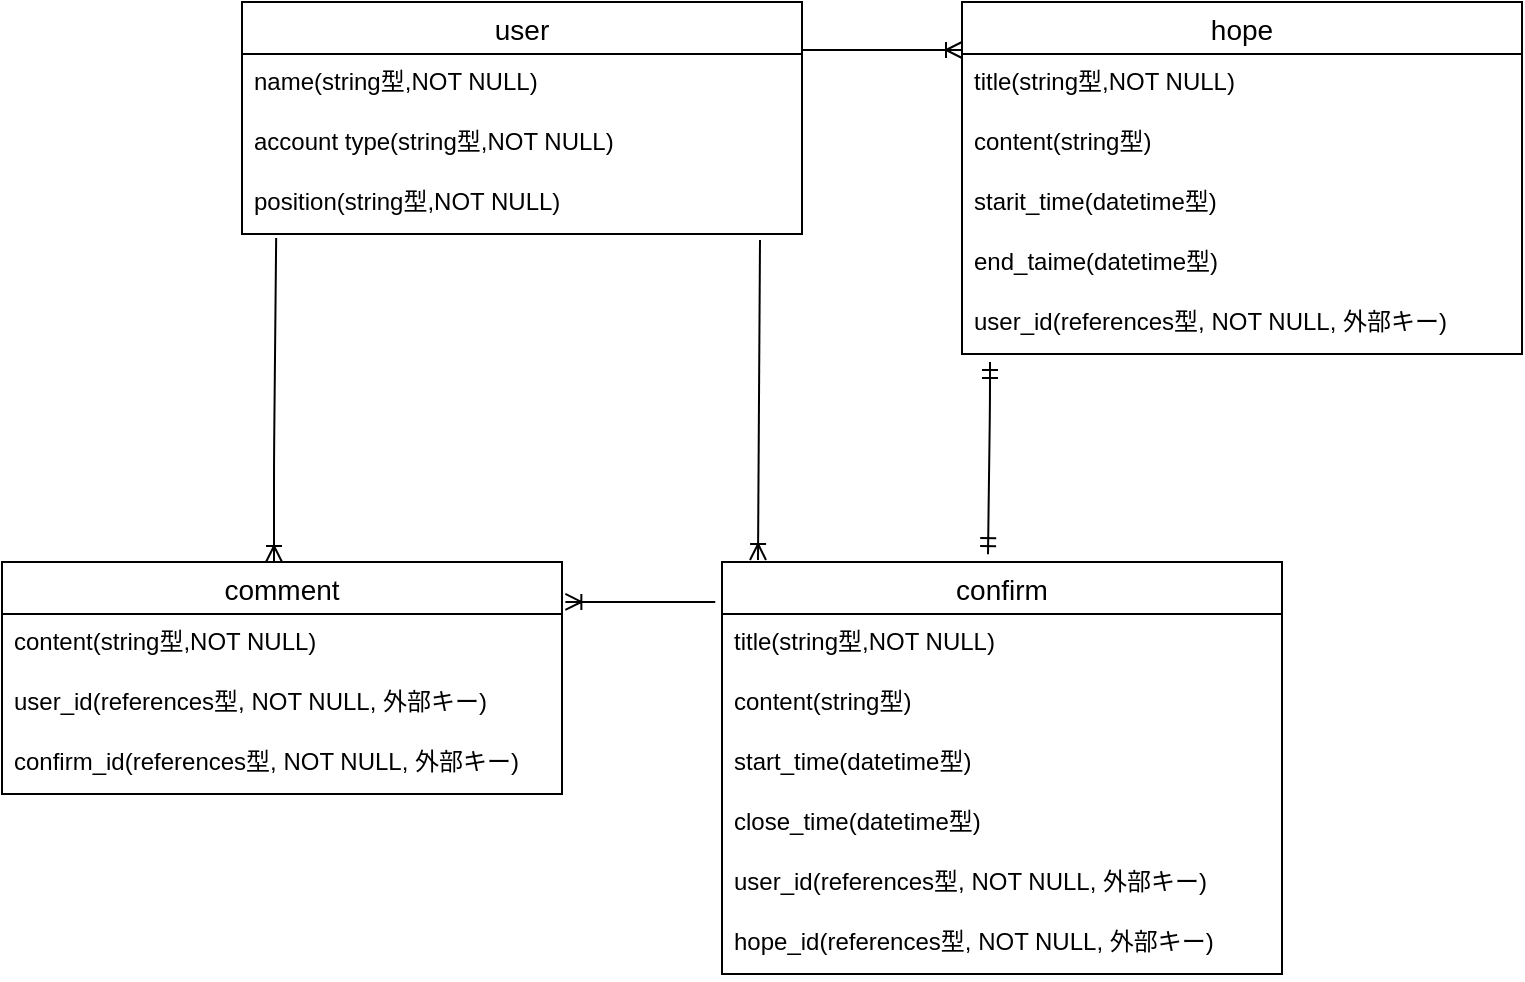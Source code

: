 <mxfile>
    <diagram id="04ZRqsbE4-WYHAA8QStU" name="ER図">
        <mxGraphModel dx="596" dy="520" grid="1" gridSize="10" guides="1" tooltips="1" connect="1" arrows="1" fold="1" page="1" pageScale="1" pageWidth="1654" pageHeight="1169" math="0" shadow="0">
            <root>
                <mxCell id="0"/>
                <mxCell id="1" parent="0"/>
                <mxCell id="6" value="user" style="swimlane;fontStyle=0;childLayout=stackLayout;horizontal=1;startSize=26;horizontalStack=0;resizeParent=1;resizeParentMax=0;resizeLast=0;collapsible=1;marginBottom=0;align=center;fontSize=14;" parent="1" vertex="1">
                    <mxGeometry x="400" y="120" width="280" height="116" as="geometry"/>
                </mxCell>
                <mxCell id="7" value="name(string型,NOT NULL)" style="text;strokeColor=none;fillColor=none;spacingLeft=4;spacingRight=4;overflow=hidden;rotatable=0;points=[[0,0.5],[1,0.5]];portConstraint=eastwest;fontSize=12;" parent="6" vertex="1">
                    <mxGeometry y="26" width="280" height="30" as="geometry"/>
                </mxCell>
                <mxCell id="11" value="account type(string型,NOT NULL)" style="text;strokeColor=none;fillColor=none;spacingLeft=4;spacingRight=4;overflow=hidden;rotatable=0;points=[[0,0.5],[1,0.5]];portConstraint=eastwest;fontSize=12;" parent="6" vertex="1">
                    <mxGeometry y="56" width="280" height="30" as="geometry"/>
                </mxCell>
                <mxCell id="17" value="position(string型,NOT NULL)" style="text;strokeColor=none;fillColor=none;spacingLeft=4;spacingRight=4;overflow=hidden;rotatable=0;points=[[0,0.5],[1,0.5]];portConstraint=eastwest;fontSize=12;" parent="6" vertex="1">
                    <mxGeometry y="86" width="280" height="30" as="geometry"/>
                </mxCell>
                <mxCell id="12" value="confirm" style="swimlane;fontStyle=0;childLayout=stackLayout;horizontal=1;startSize=26;horizontalStack=0;resizeParent=1;resizeParentMax=0;resizeLast=0;collapsible=1;marginBottom=0;align=center;fontSize=14;" parent="1" vertex="1">
                    <mxGeometry x="640" y="400" width="280" height="206" as="geometry"/>
                </mxCell>
                <mxCell id="13" value="title(string型,NOT NULL)" style="text;strokeColor=none;fillColor=none;spacingLeft=4;spacingRight=4;overflow=hidden;rotatable=0;points=[[0,0.5],[1,0.5]];portConstraint=eastwest;fontSize=12;" parent="12" vertex="1">
                    <mxGeometry y="26" width="280" height="30" as="geometry"/>
                </mxCell>
                <mxCell id="26" value="content(string型)" style="text;strokeColor=none;fillColor=none;spacingLeft=4;spacingRight=4;overflow=hidden;rotatable=0;points=[[0,0.5],[1,0.5]];portConstraint=eastwest;fontSize=12;" parent="12" vertex="1">
                    <mxGeometry y="56" width="280" height="30" as="geometry"/>
                </mxCell>
                <mxCell id="27" value="start_time(datetime型)" style="text;strokeColor=none;fillColor=none;spacingLeft=4;spacingRight=4;overflow=hidden;rotatable=0;points=[[0,0.5],[1,0.5]];portConstraint=eastwest;fontSize=12;" parent="12" vertex="1">
                    <mxGeometry y="86" width="280" height="30" as="geometry"/>
                </mxCell>
                <mxCell id="28" value="close_time(datetime型)" style="text;strokeColor=none;fillColor=none;spacingLeft=4;spacingRight=4;overflow=hidden;rotatable=0;points=[[0,0.5],[1,0.5]];portConstraint=eastwest;fontSize=12;" parent="12" vertex="1">
                    <mxGeometry y="116" width="280" height="30" as="geometry"/>
                </mxCell>
                <mxCell id="45" value="user_id(references型, NOT NULL, 外部キー)" style="text;strokeColor=none;fillColor=none;spacingLeft=4;spacingRight=4;overflow=hidden;rotatable=0;points=[[0,0.5],[1,0.5]];portConstraint=eastwest;fontSize=12;" parent="12" vertex="1">
                    <mxGeometry y="146" width="280" height="30" as="geometry"/>
                </mxCell>
                <mxCell id="48" value="hope_id(references型, NOT NULL, 外部キー)" style="text;strokeColor=none;fillColor=none;spacingLeft=4;spacingRight=4;overflow=hidden;rotatable=0;points=[[0,0.5],[1,0.5]];portConstraint=eastwest;fontSize=12;" parent="12" vertex="1">
                    <mxGeometry y="176" width="280" height="30" as="geometry"/>
                </mxCell>
                <mxCell id="22" value="hope" style="swimlane;fontStyle=0;childLayout=stackLayout;horizontal=1;startSize=26;horizontalStack=0;resizeParent=1;resizeParentMax=0;resizeLast=0;collapsible=1;marginBottom=0;align=center;fontSize=14;" parent="1" vertex="1">
                    <mxGeometry x="760" y="120" width="280" height="176" as="geometry"/>
                </mxCell>
                <mxCell id="23" value="title(string型,NOT NULL)" style="text;strokeColor=none;fillColor=none;spacingLeft=4;spacingRight=4;overflow=hidden;rotatable=0;points=[[0,0.5],[1,0.5]];portConstraint=eastwest;fontSize=12;" parent="22" vertex="1">
                    <mxGeometry y="26" width="280" height="30" as="geometry"/>
                </mxCell>
                <mxCell id="24" value="content(string型)" style="text;strokeColor=none;fillColor=none;spacingLeft=4;spacingRight=4;overflow=hidden;rotatable=0;points=[[0,0.5],[1,0.5]];portConstraint=eastwest;fontSize=12;" parent="22" vertex="1">
                    <mxGeometry y="56" width="280" height="30" as="geometry"/>
                </mxCell>
                <mxCell id="25" value="starit_time(datetime型)" style="text;strokeColor=none;fillColor=none;spacingLeft=4;spacingRight=4;overflow=hidden;rotatable=0;points=[[0,0.5],[1,0.5]];portConstraint=eastwest;fontSize=12;" parent="22" vertex="1">
                    <mxGeometry y="86" width="280" height="30" as="geometry"/>
                </mxCell>
                <mxCell id="29" value="end_taime(datetime型)" style="text;strokeColor=none;fillColor=none;spacingLeft=4;spacingRight=4;overflow=hidden;rotatable=0;points=[[0,0.5],[1,0.5]];portConstraint=eastwest;fontSize=12;" parent="22" vertex="1">
                    <mxGeometry y="116" width="280" height="30" as="geometry"/>
                </mxCell>
                <mxCell id="44" value="user_id(references型, NOT NULL, 外部キー)" style="text;strokeColor=none;fillColor=none;spacingLeft=4;spacingRight=4;overflow=hidden;rotatable=0;points=[[0,0.5],[1,0.5]];portConstraint=eastwest;fontSize=12;" parent="22" vertex="1">
                    <mxGeometry y="146" width="280" height="30" as="geometry"/>
                </mxCell>
                <mxCell id="30" value="comment" style="swimlane;fontStyle=0;childLayout=stackLayout;horizontal=1;startSize=26;horizontalStack=0;resizeParent=1;resizeParentMax=0;resizeLast=0;collapsible=1;marginBottom=0;align=center;fontSize=14;" parent="1" vertex="1">
                    <mxGeometry x="280" y="400" width="280" height="116" as="geometry"/>
                </mxCell>
                <mxCell id="33" value="content(string型,NOT NULL)" style="text;strokeColor=none;fillColor=none;spacingLeft=4;spacingRight=4;overflow=hidden;rotatable=0;points=[[0,0.5],[1,0.5]];portConstraint=eastwest;fontSize=12;" parent="30" vertex="1">
                    <mxGeometry y="26" width="280" height="30" as="geometry"/>
                </mxCell>
                <mxCell id="46" value="user_id(references型, NOT NULL, 外部キー)" style="text;strokeColor=none;fillColor=none;spacingLeft=4;spacingRight=4;overflow=hidden;rotatable=0;points=[[0,0.5],[1,0.5]];portConstraint=eastwest;fontSize=12;" parent="30" vertex="1">
                    <mxGeometry y="56" width="280" height="30" as="geometry"/>
                </mxCell>
                <mxCell id="47" value="confirm_id(references型, NOT NULL, 外部キー)" style="text;strokeColor=none;fillColor=none;spacingLeft=4;spacingRight=4;overflow=hidden;rotatable=0;points=[[0,0.5],[1,0.5]];portConstraint=eastwest;fontSize=12;" parent="30" vertex="1">
                    <mxGeometry y="86" width="280" height="30" as="geometry"/>
                </mxCell>
                <mxCell id="35" value="" style="edgeStyle=entityRelationEdgeStyle;fontSize=12;html=1;endArrow=ERoneToMany;" parent="1" edge="1">
                    <mxGeometry width="100" height="100" relative="1" as="geometry">
                        <mxPoint x="680" y="144" as="sourcePoint"/>
                        <mxPoint x="760" y="144" as="targetPoint"/>
                    </mxGeometry>
                </mxCell>
                <mxCell id="38" value="" style="fontSize=12;html=1;endArrow=ERmandOne;startArrow=ERmandOne;exitX=0.475;exitY=-0.019;exitDx=0;exitDy=0;exitPerimeter=0;" parent="1" source="12" edge="1">
                    <mxGeometry width="100" height="100" relative="1" as="geometry">
                        <mxPoint x="650" y="380" as="sourcePoint"/>
                        <mxPoint x="774" y="300" as="targetPoint"/>
                        <Array as="points">
                            <mxPoint x="774" y="320"/>
                        </Array>
                    </mxGeometry>
                </mxCell>
                <mxCell id="39" value="" style="fontSize=12;html=1;endArrow=ERoneToMany;exitX=0.061;exitY=1.067;exitDx=0;exitDy=0;exitPerimeter=0;" parent="1" source="17" edge="1">
                    <mxGeometry width="100" height="100" relative="1" as="geometry">
                        <mxPoint x="415.96" y="269" as="sourcePoint"/>
                        <mxPoint x="416" y="400" as="targetPoint"/>
                        <Array as="points">
                            <mxPoint x="416" y="350"/>
                        </Array>
                    </mxGeometry>
                </mxCell>
                <mxCell id="40" value="" style="fontSize=12;html=1;endArrow=ERoneToMany;exitX=-0.012;exitY=0.097;exitDx=0;exitDy=0;exitPerimeter=0;entryX=1.006;entryY=0.172;entryDx=0;entryDy=0;entryPerimeter=0;" parent="1" source="12" target="30" edge="1">
                    <mxGeometry width="100" height="100" relative="1" as="geometry">
                        <mxPoint x="590" y="296" as="sourcePoint"/>
                        <mxPoint x="590" y="397" as="targetPoint"/>
                    </mxGeometry>
                </mxCell>
                <mxCell id="41" value="" style="fontSize=12;html=1;endArrow=ERoneToMany;exitX=0.925;exitY=1.1;exitDx=0;exitDy=0;exitPerimeter=0;" parent="1" source="17" edge="1">
                    <mxGeometry width="100" height="100" relative="1" as="geometry">
                        <mxPoint x="658" y="270" as="sourcePoint"/>
                        <mxPoint x="658" y="399" as="targetPoint"/>
                    </mxGeometry>
                </mxCell>
            </root>
        </mxGraphModel>
    </diagram>
    <diagram id="rK96S78wzVSVzZLeyd-q" name="Active Hash">
        <mxGraphModel dx="596" dy="520" grid="1" gridSize="10" guides="1" tooltips="1" connect="1" arrows="1" fold="1" page="1" pageScale="1" pageWidth="1654" pageHeight="1169" math="0" shadow="0">
            <root>
                <mxCell id="PdSw7IZ01CfhY0pS9zX5-0"/>
                <mxCell id="PdSw7IZ01CfhY0pS9zX5-1" parent="PdSw7IZ01CfhY0pS9zX5-0"/>
                <mxCell id="Ro9YcjFFpDEV7tMNc0ep-0" value="status" style="swimlane;fontStyle=0;childLayout=stackLayout;horizontal=1;startSize=26;horizontalStack=0;resizeParent=1;resizeParentMax=0;resizeLast=0;collapsible=1;marginBottom=0;align=center;fontSize=14;" parent="PdSw7IZ01CfhY0pS9zX5-1" vertex="1">
                    <mxGeometry x="160" y="120" width="160" height="146" as="geometry"/>
                </mxCell>
                <mxCell id="Ro9YcjFFpDEV7tMNc0ep-1" value="id: 1, name: '---'" style="text;strokeColor=none;fillColor=none;spacingLeft=4;spacingRight=4;overflow=hidden;rotatable=0;points=[[0,0.5],[1,0.5]];portConstraint=eastwest;fontSize=12;" parent="Ro9YcjFFpDEV7tMNc0ep-0" vertex="1">
                    <mxGeometry y="26" width="160" height="30" as="geometry"/>
                </mxCell>
                <mxCell id="Ro9YcjFFpDEV7tMNc0ep-2" value="id: 2, name: '出勤'" style="text;strokeColor=none;fillColor=none;spacingLeft=4;spacingRight=4;overflow=hidden;rotatable=0;points=[[0,0.5],[1,0.5]];portConstraint=eastwest;fontSize=12;" parent="Ro9YcjFFpDEV7tMNc0ep-0" vertex="1">
                    <mxGeometry y="56" width="160" height="30" as="geometry"/>
                </mxCell>
                <mxCell id="Ro9YcjFFpDEV7tMNc0ep-3" value="id: 3, name: '公休'" style="text;strokeColor=none;fillColor=none;spacingLeft=4;spacingRight=4;overflow=hidden;rotatable=0;points=[[0,0.5],[1,0.5]];portConstraint=eastwest;fontSize=12;" parent="Ro9YcjFFpDEV7tMNc0ep-0" vertex="1">
                    <mxGeometry y="86" width="160" height="30" as="geometry"/>
                </mxCell>
                <mxCell id="Ro9YcjFFpDEV7tMNc0ep-4" value="id: 4, name: '有休'" style="text;strokeColor=none;fillColor=none;spacingLeft=4;spacingRight=4;overflow=hidden;rotatable=0;points=[[0,0.5],[1,0.5]];portConstraint=eastwest;fontSize=12;" parent="Ro9YcjFFpDEV7tMNc0ep-0" vertex="1">
                    <mxGeometry y="116" width="160" height="30" as="geometry"/>
                </mxCell>
                <mxCell id="Ro9YcjFFpDEV7tMNc0ep-5" value="hour" style="swimlane;fontStyle=0;childLayout=stackLayout;horizontal=1;startSize=26;horizontalStack=0;resizeParent=1;resizeParentMax=0;resizeLast=0;collapsible=1;marginBottom=0;align=center;fontSize=14;" parent="PdSw7IZ01CfhY0pS9zX5-1" vertex="1">
                    <mxGeometry x="400" y="120" width="160" height="780" as="geometry"/>
                </mxCell>
                <mxCell id="Ro9YcjFFpDEV7tMNc0ep-6" value="id: 1, name: '---'" style="text;strokeColor=none;fillColor=none;spacingLeft=4;spacingRight=4;overflow=hidden;rotatable=0;points=[[0,0.5],[1,0.5]];portConstraint=eastwest;fontSize=12;" parent="Ro9YcjFFpDEV7tMNc0ep-5" vertex="1">
                    <mxGeometry y="26" width="160" height="30" as="geometry"/>
                </mxCell>
                <mxCell id="Ro9YcjFFpDEV7tMNc0ep-7" value="id: 2, name: '00'" style="text;strokeColor=none;fillColor=none;spacingLeft=4;spacingRight=4;overflow=hidden;rotatable=0;points=[[0,0.5],[1,0.5]];portConstraint=eastwest;fontSize=12;" parent="Ro9YcjFFpDEV7tMNc0ep-5" vertex="1">
                    <mxGeometry y="56" width="160" height="30" as="geometry"/>
                </mxCell>
                <mxCell id="Ro9YcjFFpDEV7tMNc0ep-8" value="id: 3, name: '01'" style="text;strokeColor=none;fillColor=none;spacingLeft=4;spacingRight=4;overflow=hidden;rotatable=0;points=[[0,0.5],[1,0.5]];portConstraint=eastwest;fontSize=12;" parent="Ro9YcjFFpDEV7tMNc0ep-5" vertex="1">
                    <mxGeometry y="86" width="160" height="34" as="geometry"/>
                </mxCell>
                <mxCell id="Ro9YcjFFpDEV7tMNc0ep-9" value="id: 4, name: '02'" style="text;strokeColor=none;fillColor=none;spacingLeft=4;spacingRight=4;overflow=hidden;rotatable=0;points=[[0,0.5],[1,0.5]];portConstraint=eastwest;fontSize=12;" parent="Ro9YcjFFpDEV7tMNc0ep-5" vertex="1">
                    <mxGeometry y="120" width="160" height="30" as="geometry"/>
                </mxCell>
                <mxCell id="Ro9YcjFFpDEV7tMNc0ep-10" value="id: 5, name: '03'" style="text;strokeColor=none;fillColor=none;spacingLeft=4;spacingRight=4;overflow=hidden;rotatable=0;points=[[0,0.5],[1,0.5]];portConstraint=eastwest;fontSize=12;" parent="Ro9YcjFFpDEV7tMNc0ep-5" vertex="1">
                    <mxGeometry y="150" width="160" height="30" as="geometry"/>
                </mxCell>
                <mxCell id="Ro9YcjFFpDEV7tMNc0ep-11" value="id: 6, name: '04'" style="text;strokeColor=none;fillColor=none;spacingLeft=4;spacingRight=4;overflow=hidden;rotatable=0;points=[[0,0.5],[1,0.5]];portConstraint=eastwest;fontSize=12;" parent="Ro9YcjFFpDEV7tMNc0ep-5" vertex="1">
                    <mxGeometry y="180" width="160" height="30" as="geometry"/>
                </mxCell>
                <mxCell id="Ro9YcjFFpDEV7tMNc0ep-12" value="id: 7, name: '05'" style="text;strokeColor=none;fillColor=none;spacingLeft=4;spacingRight=4;overflow=hidden;rotatable=0;points=[[0,0.5],[1,0.5]];portConstraint=eastwest;fontSize=12;" parent="Ro9YcjFFpDEV7tMNc0ep-5" vertex="1">
                    <mxGeometry y="210" width="160" height="30" as="geometry"/>
                </mxCell>
                <mxCell id="Ro9YcjFFpDEV7tMNc0ep-13" value="id: 8, name: '06'" style="text;strokeColor=none;fillColor=none;spacingLeft=4;spacingRight=4;overflow=hidden;rotatable=0;points=[[0,0.5],[1,0.5]];portConstraint=eastwest;fontSize=12;" parent="Ro9YcjFFpDEV7tMNc0ep-5" vertex="1">
                    <mxGeometry y="240" width="160" height="30" as="geometry"/>
                </mxCell>
                <mxCell id="Ro9YcjFFpDEV7tMNc0ep-14" value="id: 9, name: '07'" style="text;strokeColor=none;fillColor=none;spacingLeft=4;spacingRight=4;overflow=hidden;rotatable=0;points=[[0,0.5],[1,0.5]];portConstraint=eastwest;fontSize=12;" parent="Ro9YcjFFpDEV7tMNc0ep-5" vertex="1">
                    <mxGeometry y="270" width="160" height="30" as="geometry"/>
                </mxCell>
                <mxCell id="Ro9YcjFFpDEV7tMNc0ep-15" value="id: 10, name: '08'" style="text;strokeColor=none;fillColor=none;spacingLeft=4;spacingRight=4;overflow=hidden;rotatable=0;points=[[0,0.5],[1,0.5]];portConstraint=eastwest;fontSize=12;" parent="Ro9YcjFFpDEV7tMNc0ep-5" vertex="1">
                    <mxGeometry y="300" width="160" height="30" as="geometry"/>
                </mxCell>
                <mxCell id="Ro9YcjFFpDEV7tMNc0ep-16" value="id: 11, name: '09'" style="text;strokeColor=none;fillColor=none;spacingLeft=4;spacingRight=4;overflow=hidden;rotatable=0;points=[[0,0.5],[1,0.5]];portConstraint=eastwest;fontSize=12;" parent="Ro9YcjFFpDEV7tMNc0ep-5" vertex="1">
                    <mxGeometry y="330" width="160" height="30" as="geometry"/>
                </mxCell>
                <mxCell id="Ro9YcjFFpDEV7tMNc0ep-17" value="id: 12 name: '10'" style="text;strokeColor=none;fillColor=none;spacingLeft=4;spacingRight=4;overflow=hidden;rotatable=0;points=[[0,0.5],[1,0.5]];portConstraint=eastwest;fontSize=12;" parent="Ro9YcjFFpDEV7tMNc0ep-5" vertex="1">
                    <mxGeometry y="360" width="160" height="30" as="geometry"/>
                </mxCell>
                <mxCell id="Ro9YcjFFpDEV7tMNc0ep-18" value="id: 13, name: '11'" style="text;strokeColor=none;fillColor=none;spacingLeft=4;spacingRight=4;overflow=hidden;rotatable=0;points=[[0,0.5],[1,0.5]];portConstraint=eastwest;fontSize=12;" parent="Ro9YcjFFpDEV7tMNc0ep-5" vertex="1">
                    <mxGeometry y="390" width="160" height="30" as="geometry"/>
                </mxCell>
                <mxCell id="Ro9YcjFFpDEV7tMNc0ep-19" value="id: 14, name: '12'" style="text;strokeColor=none;fillColor=none;spacingLeft=4;spacingRight=4;overflow=hidden;rotatable=0;points=[[0,0.5],[1,0.5]];portConstraint=eastwest;fontSize=12;" parent="Ro9YcjFFpDEV7tMNc0ep-5" vertex="1">
                    <mxGeometry y="420" width="160" height="30" as="geometry"/>
                </mxCell>
                <mxCell id="Ro9YcjFFpDEV7tMNc0ep-20" value="id: 15, name: '13'" style="text;strokeColor=none;fillColor=none;spacingLeft=4;spacingRight=4;overflow=hidden;rotatable=0;points=[[0,0.5],[1,0.5]];portConstraint=eastwest;fontSize=12;" parent="Ro9YcjFFpDEV7tMNc0ep-5" vertex="1">
                    <mxGeometry y="450" width="160" height="30" as="geometry"/>
                </mxCell>
                <mxCell id="Ro9YcjFFpDEV7tMNc0ep-21" value="id: 16, name: '14'" style="text;strokeColor=none;fillColor=none;spacingLeft=4;spacingRight=4;overflow=hidden;rotatable=0;points=[[0,0.5],[1,0.5]];portConstraint=eastwest;fontSize=12;" parent="Ro9YcjFFpDEV7tMNc0ep-5" vertex="1">
                    <mxGeometry y="480" width="160" height="30" as="geometry"/>
                </mxCell>
                <mxCell id="Ro9YcjFFpDEV7tMNc0ep-22" value="id: 17, name: '15'" style="text;strokeColor=none;fillColor=none;spacingLeft=4;spacingRight=4;overflow=hidden;rotatable=0;points=[[0,0.5],[1,0.5]];portConstraint=eastwest;fontSize=12;" parent="Ro9YcjFFpDEV7tMNc0ep-5" vertex="1">
                    <mxGeometry y="510" width="160" height="30" as="geometry"/>
                </mxCell>
                <mxCell id="Ro9YcjFFpDEV7tMNc0ep-23" value="id: 18, name: '16'" style="text;strokeColor=none;fillColor=none;spacingLeft=4;spacingRight=4;overflow=hidden;rotatable=0;points=[[0,0.5],[1,0.5]];portConstraint=eastwest;fontSize=12;" parent="Ro9YcjFFpDEV7tMNc0ep-5" vertex="1">
                    <mxGeometry y="540" width="160" height="30" as="geometry"/>
                </mxCell>
                <mxCell id="Ro9YcjFFpDEV7tMNc0ep-24" value="id: 19, name: '17'" style="text;strokeColor=none;fillColor=none;spacingLeft=4;spacingRight=4;overflow=hidden;rotatable=0;points=[[0,0.5],[1,0.5]];portConstraint=eastwest;fontSize=12;" parent="Ro9YcjFFpDEV7tMNc0ep-5" vertex="1">
                    <mxGeometry y="570" width="160" height="30" as="geometry"/>
                </mxCell>
                <mxCell id="Ro9YcjFFpDEV7tMNc0ep-25" value="id: 20, name: '18'" style="text;strokeColor=none;fillColor=none;spacingLeft=4;spacingRight=4;overflow=hidden;rotatable=0;points=[[0,0.5],[1,0.5]];portConstraint=eastwest;fontSize=12;" parent="Ro9YcjFFpDEV7tMNc0ep-5" vertex="1">
                    <mxGeometry y="600" width="160" height="30" as="geometry"/>
                </mxCell>
                <mxCell id="Ro9YcjFFpDEV7tMNc0ep-26" value="id: 21, name: '19'" style="text;strokeColor=none;fillColor=none;spacingLeft=4;spacingRight=4;overflow=hidden;rotatable=0;points=[[0,0.5],[1,0.5]];portConstraint=eastwest;fontSize=12;" parent="Ro9YcjFFpDEV7tMNc0ep-5" vertex="1">
                    <mxGeometry y="630" width="160" height="30" as="geometry"/>
                </mxCell>
                <mxCell id="Ro9YcjFFpDEV7tMNc0ep-27" value="id: 22, name: '20'" style="text;strokeColor=none;fillColor=none;spacingLeft=4;spacingRight=4;overflow=hidden;rotatable=0;points=[[0,0.5],[1,0.5]];portConstraint=eastwest;fontSize=12;" parent="Ro9YcjFFpDEV7tMNc0ep-5" vertex="1">
                    <mxGeometry y="660" width="160" height="30" as="geometry"/>
                </mxCell>
                <mxCell id="Ro9YcjFFpDEV7tMNc0ep-28" value="id: 23, name: '21'" style="text;strokeColor=none;fillColor=none;spacingLeft=4;spacingRight=4;overflow=hidden;rotatable=0;points=[[0,0.5],[1,0.5]];portConstraint=eastwest;fontSize=12;" parent="Ro9YcjFFpDEV7tMNc0ep-5" vertex="1">
                    <mxGeometry y="690" width="160" height="30" as="geometry"/>
                </mxCell>
                <mxCell id="Ro9YcjFFpDEV7tMNc0ep-29" value="id: 24, name: '22'" style="text;strokeColor=none;fillColor=none;spacingLeft=4;spacingRight=4;overflow=hidden;rotatable=0;points=[[0,0.5],[1,0.5]];portConstraint=eastwest;fontSize=12;" parent="Ro9YcjFFpDEV7tMNc0ep-5" vertex="1">
                    <mxGeometry y="720" width="160" height="30" as="geometry"/>
                </mxCell>
                <mxCell id="Ro9YcjFFpDEV7tMNc0ep-30" value="id: 25, name: '23'" style="text;strokeColor=none;fillColor=none;spacingLeft=4;spacingRight=4;overflow=hidden;rotatable=0;points=[[0,0.5],[1,0.5]];portConstraint=eastwest;fontSize=12;" parent="Ro9YcjFFpDEV7tMNc0ep-5" vertex="1">
                    <mxGeometry y="750" width="160" height="30" as="geometry"/>
                </mxCell>
                <mxCell id="Ro9YcjFFpDEV7tMNc0ep-32" value="minutes" style="swimlane;fontStyle=0;childLayout=stackLayout;horizontal=1;startSize=26;horizontalStack=0;resizeParent=1;resizeParentMax=0;resizeLast=0;collapsible=1;marginBottom=0;align=center;fontSize=14;" parent="PdSw7IZ01CfhY0pS9zX5-1" vertex="1">
                    <mxGeometry x="640" y="120" width="160" height="416" as="geometry"/>
                </mxCell>
                <mxCell id="Ro9YcjFFpDEV7tMNc0ep-33" value="id: 1, name: '---'" style="text;strokeColor=none;fillColor=none;spacingLeft=4;spacingRight=4;overflow=hidden;rotatable=0;points=[[0,0.5],[1,0.5]];portConstraint=eastwest;fontSize=12;" parent="Ro9YcjFFpDEV7tMNc0ep-32" vertex="1">
                    <mxGeometry y="26" width="160" height="30" as="geometry"/>
                </mxCell>
                <mxCell id="Ro9YcjFFpDEV7tMNc0ep-46" value="id: 2, name: '00'" style="text;strokeColor=none;fillColor=none;spacingLeft=4;spacingRight=4;overflow=hidden;rotatable=0;points=[[0,0.5],[1,0.5]];portConstraint=eastwest;fontSize=12;" parent="Ro9YcjFFpDEV7tMNc0ep-32" vertex="1">
                    <mxGeometry y="56" width="160" height="30" as="geometry"/>
                </mxCell>
                <mxCell id="Ro9YcjFFpDEV7tMNc0ep-34" value="id: 3, name: '05'" style="text;strokeColor=none;fillColor=none;spacingLeft=4;spacingRight=4;overflow=hidden;rotatable=0;points=[[0,0.5],[1,0.5]];portConstraint=eastwest;fontSize=12;" parent="Ro9YcjFFpDEV7tMNc0ep-32" vertex="1">
                    <mxGeometry y="86" width="160" height="30" as="geometry"/>
                </mxCell>
                <mxCell id="Ro9YcjFFpDEV7tMNc0ep-35" value="id: 4, name: '10'" style="text;strokeColor=none;fillColor=none;spacingLeft=4;spacingRight=4;overflow=hidden;rotatable=0;points=[[0,0.5],[1,0.5]];portConstraint=eastwest;fontSize=12;" parent="Ro9YcjFFpDEV7tMNc0ep-32" vertex="1">
                    <mxGeometry y="116" width="160" height="30" as="geometry"/>
                </mxCell>
                <mxCell id="Ro9YcjFFpDEV7tMNc0ep-36" value="id: 5, name: '15'" style="text;strokeColor=none;fillColor=none;spacingLeft=4;spacingRight=4;overflow=hidden;rotatable=0;points=[[0,0.5],[1,0.5]];portConstraint=eastwest;fontSize=12;" parent="Ro9YcjFFpDEV7tMNc0ep-32" vertex="1">
                    <mxGeometry y="146" width="160" height="30" as="geometry"/>
                </mxCell>
                <mxCell id="Ro9YcjFFpDEV7tMNc0ep-37" value="id: 6, name: '20'" style="text;strokeColor=none;fillColor=none;spacingLeft=4;spacingRight=4;overflow=hidden;rotatable=0;points=[[0,0.5],[1,0.5]];portConstraint=eastwest;fontSize=12;" parent="Ro9YcjFFpDEV7tMNc0ep-32" vertex="1">
                    <mxGeometry y="176" width="160" height="30" as="geometry"/>
                </mxCell>
                <mxCell id="Ro9YcjFFpDEV7tMNc0ep-38" value="id: 7, name: '25'" style="text;strokeColor=none;fillColor=none;spacingLeft=4;spacingRight=4;overflow=hidden;rotatable=0;points=[[0,0.5],[1,0.5]];portConstraint=eastwest;fontSize=12;" parent="Ro9YcjFFpDEV7tMNc0ep-32" vertex="1">
                    <mxGeometry y="206" width="160" height="30" as="geometry"/>
                </mxCell>
                <mxCell id="Ro9YcjFFpDEV7tMNc0ep-39" value="id: 8, name: '30'" style="text;strokeColor=none;fillColor=none;spacingLeft=4;spacingRight=4;overflow=hidden;rotatable=0;points=[[0,0.5],[1,0.5]];portConstraint=eastwest;fontSize=12;" parent="Ro9YcjFFpDEV7tMNc0ep-32" vertex="1">
                    <mxGeometry y="236" width="160" height="30" as="geometry"/>
                </mxCell>
                <mxCell id="Ro9YcjFFpDEV7tMNc0ep-40" value="id: 9, name: '35'" style="text;strokeColor=none;fillColor=none;spacingLeft=4;spacingRight=4;overflow=hidden;rotatable=0;points=[[0,0.5],[1,0.5]];portConstraint=eastwest;fontSize=12;" parent="Ro9YcjFFpDEV7tMNc0ep-32" vertex="1">
                    <mxGeometry y="266" width="160" height="30" as="geometry"/>
                </mxCell>
                <mxCell id="Ro9YcjFFpDEV7tMNc0ep-41" value="id: 10, name: '40'" style="text;strokeColor=none;fillColor=none;spacingLeft=4;spacingRight=4;overflow=hidden;rotatable=0;points=[[0,0.5],[1,0.5]];portConstraint=eastwest;fontSize=12;" parent="Ro9YcjFFpDEV7tMNc0ep-32" vertex="1">
                    <mxGeometry y="296" width="160" height="30" as="geometry"/>
                </mxCell>
                <mxCell id="Ro9YcjFFpDEV7tMNc0ep-42" value="id: 11, name: '45'" style="text;strokeColor=none;fillColor=none;spacingLeft=4;spacingRight=4;overflow=hidden;rotatable=0;points=[[0,0.5],[1,0.5]];portConstraint=eastwest;fontSize=12;" parent="Ro9YcjFFpDEV7tMNc0ep-32" vertex="1">
                    <mxGeometry y="326" width="160" height="30" as="geometry"/>
                </mxCell>
                <mxCell id="Ro9YcjFFpDEV7tMNc0ep-43" value="id: 12, name: '50'" style="text;strokeColor=none;fillColor=none;spacingLeft=4;spacingRight=4;overflow=hidden;rotatable=0;points=[[0,0.5],[1,0.5]];portConstraint=eastwest;fontSize=12;" parent="Ro9YcjFFpDEV7tMNc0ep-32" vertex="1">
                    <mxGeometry y="356" width="160" height="30" as="geometry"/>
                </mxCell>
                <mxCell id="Ro9YcjFFpDEV7tMNc0ep-44" value="id: 13, name: '55'" style="text;strokeColor=none;fillColor=none;spacingLeft=4;spacingRight=4;overflow=hidden;rotatable=0;points=[[0,0.5],[1,0.5]];portConstraint=eastwest;fontSize=12;" parent="Ro9YcjFFpDEV7tMNc0ep-32" vertex="1">
                    <mxGeometry y="386" width="160" height="30" as="geometry"/>
                </mxCell>
                <mxCell id="a5QTz4awubY1X15TM-68-0" value="account_type" style="swimlane;fontStyle=0;childLayout=stackLayout;horizontal=1;startSize=26;horizontalStack=0;resizeParent=1;resizeParentMax=0;resizeLast=0;collapsible=1;marginBottom=0;align=center;fontSize=14;" parent="PdSw7IZ01CfhY0pS9zX5-1" vertex="1">
                    <mxGeometry x="160" y="360" width="160" height="116" as="geometry"/>
                </mxCell>
                <mxCell id="a5QTz4awubY1X15TM-68-1" value="id: 1, name: '---'" style="text;strokeColor=none;fillColor=none;spacingLeft=4;spacingRight=4;overflow=hidden;rotatable=0;points=[[0,0.5],[1,0.5]];portConstraint=eastwest;fontSize=12;" parent="a5QTz4awubY1X15TM-68-0" vertex="1">
                    <mxGeometry y="26" width="160" height="30" as="geometry"/>
                </mxCell>
                <mxCell id="a5QTz4awubY1X15TM-68-2" value="id: 2, name: '一般'" style="text;strokeColor=none;fillColor=none;spacingLeft=4;spacingRight=4;overflow=hidden;rotatable=0;points=[[0,0.5],[1,0.5]];portConstraint=eastwest;fontSize=12;" parent="a5QTz4awubY1X15TM-68-0" vertex="1">
                    <mxGeometry y="56" width="160" height="30" as="geometry"/>
                </mxCell>
                <mxCell id="a5QTz4awubY1X15TM-68-3" value="id: 3, name: '管理者'" style="text;strokeColor=none;fillColor=none;spacingLeft=4;spacingRight=4;overflow=hidden;rotatable=0;points=[[0,0.5],[1,0.5]];portConstraint=eastwest;fontSize=12;" parent="a5QTz4awubY1X15TM-68-0" vertex="1">
                    <mxGeometry y="86" width="160" height="30" as="geometry"/>
                </mxCell>
            </root>
        </mxGraphModel>
    </diagram>
</mxfile>